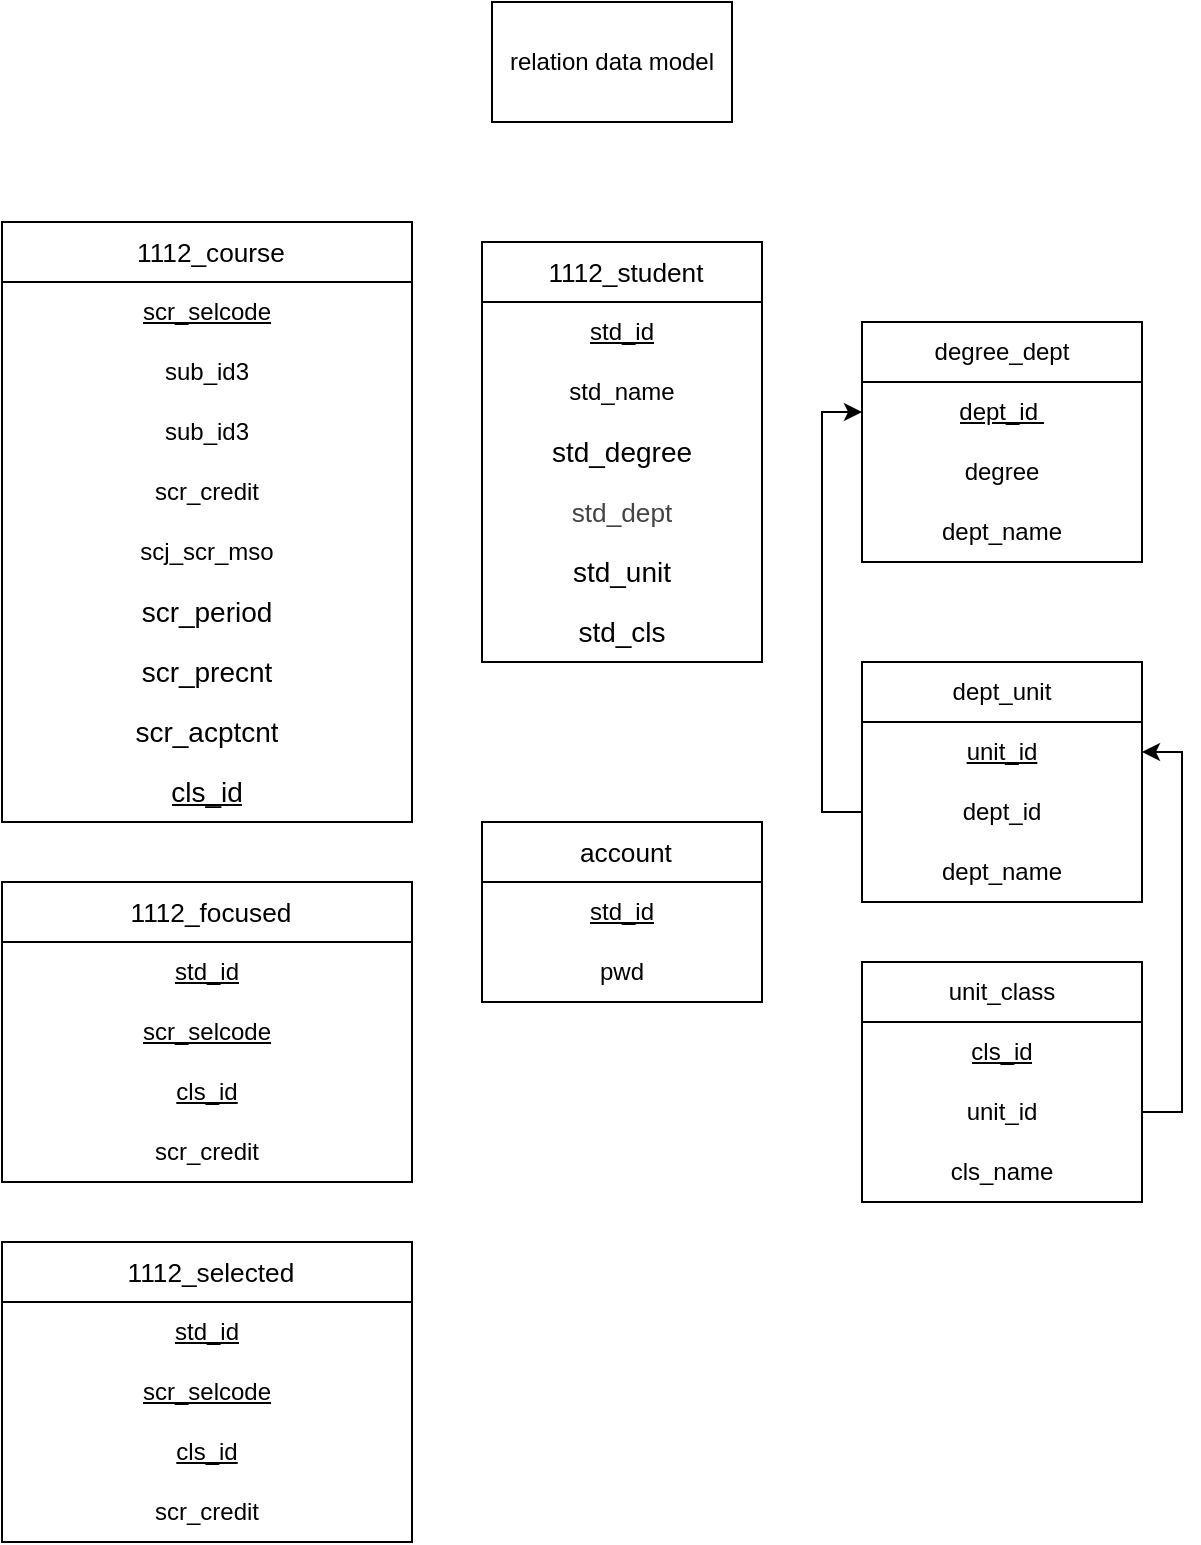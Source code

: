 <mxfile version="21.2.9" type="github">
  <diagram id="R2lEEEUBdFMjLlhIrx00" name="Page-1">
    <mxGraphModel dx="1434" dy="796" grid="1" gridSize="10" guides="1" tooltips="1" connect="1" arrows="1" fold="1" page="1" pageScale="1" pageWidth="850" pageHeight="1100" math="0" shadow="0" extFonts="Permanent Marker^https://fonts.googleapis.com/css?family=Permanent+Marker">
      <root>
        <mxCell id="0" />
        <mxCell id="1" parent="0" />
        <mxCell id="9Po20fLorlNMkVHCjSZu-1" value="relation data model" style="rounded=0;whiteSpace=wrap;html=1;" parent="1" vertex="1">
          <mxGeometry x="365" y="30" width="120" height="60" as="geometry" />
        </mxCell>
        <mxCell id="DoPBmux0CIwZgxmos5zw-1" value="&lt;a style=&quot;box-sizing: border-box; color: rgb(0, 0, 0); text-decoration-line: none; padding-left: 0.3em; line-height: 1.5em; height: 1.5em; position: relative; z-index: 100; vertical-align: sub; font-size: 13.12px; text-align: left;&quot; title=&quot;瀏覽&quot; href=&quot;http://localhost/phpmyadmin/index.php?route=/sql&amp;amp;pos=0&amp;amp;db=fcu&amp;amp;table=1112_course&quot; class=&quot;hover_show_full&quot;&gt;1112_course&lt;/a&gt;" style="swimlane;fontStyle=0;childLayout=stackLayout;horizontal=1;startSize=30;horizontalStack=0;resizeParent=1;resizeParentMax=0;resizeLast=0;collapsible=1;marginBottom=0;whiteSpace=wrap;html=1;" parent="1" vertex="1">
          <mxGeometry x="120" y="140" width="205" height="300" as="geometry" />
        </mxCell>
        <mxCell id="DoPBmux0CIwZgxmos5zw-2" value="scr_selcode" style="text;strokeColor=none;fillColor=none;align=center;verticalAlign=middle;spacingLeft=4;spacingRight=4;overflow=hidden;points=[[0,0.5],[1,0.5]];portConstraint=eastwest;rotatable=0;whiteSpace=wrap;html=1;fontStyle=4" parent="DoPBmux0CIwZgxmos5zw-1" vertex="1">
          <mxGeometry y="30" width="205" height="30" as="geometry" />
        </mxCell>
        <mxCell id="DoPBmux0CIwZgxmos5zw-3" value="sub_id3" style="text;strokeColor=none;fillColor=none;align=center;verticalAlign=middle;spacingLeft=4;spacingRight=4;overflow=hidden;points=[[0,0.5],[1,0.5]];portConstraint=eastwest;rotatable=0;whiteSpace=wrap;html=1;" parent="DoPBmux0CIwZgxmos5zw-1" vertex="1">
          <mxGeometry y="60" width="205" height="30" as="geometry" />
        </mxCell>
        <mxCell id="DoPBmux0CIwZgxmos5zw-4" value="sub_id3" style="text;strokeColor=none;fillColor=none;align=center;verticalAlign=middle;spacingLeft=4;spacingRight=4;overflow=hidden;points=[[0,0.5],[1,0.5]];portConstraint=eastwest;rotatable=0;whiteSpace=wrap;html=1;" parent="DoPBmux0CIwZgxmos5zw-1" vertex="1">
          <mxGeometry y="90" width="205" height="30" as="geometry" />
        </mxCell>
        <mxCell id="DoPBmux0CIwZgxmos5zw-5" value="scr_credit" style="text;strokeColor=none;fillColor=none;align=center;verticalAlign=middle;spacingLeft=4;spacingRight=4;overflow=hidden;points=[[0,0.5],[1,0.5]];portConstraint=eastwest;rotatable=0;whiteSpace=wrap;html=1;" parent="DoPBmux0CIwZgxmos5zw-1" vertex="1">
          <mxGeometry y="120" width="205" height="30" as="geometry" />
        </mxCell>
        <mxCell id="DoPBmux0CIwZgxmos5zw-6" value="scj_scr_mso" style="text;strokeColor=none;fillColor=none;align=center;verticalAlign=middle;spacingLeft=4;spacingRight=4;overflow=hidden;points=[[0,0.5],[1,0.5]];portConstraint=eastwest;rotatable=0;whiteSpace=wrap;html=1;" parent="DoPBmux0CIwZgxmos5zw-1" vertex="1">
          <mxGeometry y="150" width="205" height="30" as="geometry" />
        </mxCell>
        <mxCell id="DoPBmux0CIwZgxmos5zw-7" value="&lt;div style=&quot;font-size: 14px; line-height: 19px;&quot;&gt;scr_period&lt;br&gt;&lt;/div&gt;" style="text;strokeColor=none;fillColor=none;align=center;verticalAlign=middle;spacingLeft=4;spacingRight=4;overflow=hidden;points=[[0,0.5],[1,0.5]];portConstraint=eastwest;rotatable=0;html=1;whiteSpace=wrap;labelBackgroundColor=none;fontColor=default;fontFamily=Helvetica;" parent="DoPBmux0CIwZgxmos5zw-1" vertex="1">
          <mxGeometry y="180" width="205" height="30" as="geometry" />
        </mxCell>
        <mxCell id="DoPBmux0CIwZgxmos5zw-8" value="&lt;div style=&quot;font-size: 14px; line-height: 19px;&quot;&gt;scr_precnt&lt;br&gt;&lt;/div&gt;" style="text;strokeColor=none;fillColor=none;align=center;verticalAlign=middle;spacingLeft=4;spacingRight=4;overflow=hidden;points=[[0,0.5],[1,0.5]];portConstraint=eastwest;rotatable=0;html=1;whiteSpace=wrap;labelBackgroundColor=none;fontColor=default;fontFamily=Helvetica;" parent="DoPBmux0CIwZgxmos5zw-1" vertex="1">
          <mxGeometry y="210" width="205" height="30" as="geometry" />
        </mxCell>
        <mxCell id="DoPBmux0CIwZgxmos5zw-9" value="&lt;div style=&quot;font-size: 14px; line-height: 19px;&quot;&gt;scr_acptcnt&lt;br&gt;&lt;/div&gt;" style="text;strokeColor=none;fillColor=none;align=center;verticalAlign=middle;spacingLeft=4;spacingRight=4;overflow=hidden;points=[[0,0.5],[1,0.5]];portConstraint=eastwest;rotatable=0;html=1;whiteSpace=wrap;labelBackgroundColor=none;fontColor=default;fontFamily=Helvetica;" parent="DoPBmux0CIwZgxmos5zw-1" vertex="1">
          <mxGeometry y="240" width="205" height="30" as="geometry" />
        </mxCell>
        <mxCell id="DoPBmux0CIwZgxmos5zw-10" value="&lt;div style=&quot;font-size: 14px; line-height: 19px;&quot;&gt;cls_id&lt;br&gt;&lt;/div&gt;" style="text;strokeColor=none;fillColor=none;align=center;verticalAlign=middle;spacingLeft=4;spacingRight=4;overflow=hidden;points=[[0,0.5],[1,0.5]];portConstraint=eastwest;rotatable=0;html=1;whiteSpace=wrap;labelBackgroundColor=none;fontColor=default;fontFamily=Helvetica;fontStyle=4" parent="DoPBmux0CIwZgxmos5zw-1" vertex="1">
          <mxGeometry y="270" width="205" height="30" as="geometry" />
        </mxCell>
        <mxCell id="DoPBmux0CIwZgxmos5zw-11" value="&lt;a style=&quot;box-sizing: border-box; color: rgb(0, 0, 0); text-decoration-line: none; padding-left: 0.3em; line-height: 1.5em; height: 1.5em; position: relative; z-index: 100; vertical-align: sub; font-size: 13.12px; text-align: left;&quot; title=&quot;瀏覽&quot; href=&quot;http://localhost/phpmyadmin/index.php?route=/sql&amp;amp;pos=0&amp;amp;db=fcu&amp;amp;table=1112_student&quot; class=&quot;hover_show_full&quot;&gt;1112_student&lt;/a&gt;" style="swimlane;fontStyle=0;childLayout=stackLayout;horizontal=1;startSize=30;horizontalStack=0;resizeParent=1;resizeParentMax=0;resizeLast=0;collapsible=1;marginBottom=0;whiteSpace=wrap;html=1;" parent="1" vertex="1">
          <mxGeometry x="360" y="150" width="140" height="210" as="geometry" />
        </mxCell>
        <mxCell id="DoPBmux0CIwZgxmos5zw-12" value="std_id" style="text;strokeColor=none;fillColor=none;align=center;verticalAlign=middle;spacingLeft=4;spacingRight=4;overflow=hidden;points=[[0,0.5],[1,0.5]];portConstraint=eastwest;rotatable=0;whiteSpace=wrap;html=1;fontStyle=4" parent="DoPBmux0CIwZgxmos5zw-11" vertex="1">
          <mxGeometry y="30" width="140" height="30" as="geometry" />
        </mxCell>
        <mxCell id="DoPBmux0CIwZgxmos5zw-13" value="std_name" style="text;strokeColor=none;fillColor=none;align=center;verticalAlign=middle;spacingLeft=4;spacingRight=4;overflow=hidden;points=[[0,0.5],[1,0.5]];portConstraint=eastwest;rotatable=0;whiteSpace=wrap;html=1;" parent="DoPBmux0CIwZgxmos5zw-11" vertex="1">
          <mxGeometry y="60" width="140" height="30" as="geometry" />
        </mxCell>
        <mxCell id="DoPBmux0CIwZgxmos5zw-14" value="&lt;div style=&quot;font-size: 14px; line-height: 19px;&quot;&gt;std_degree&lt;br&gt;&lt;/div&gt;" style="text;strokeColor=none;fillColor=none;align=center;verticalAlign=middle;spacingLeft=4;spacingRight=4;overflow=hidden;points=[[0,0.5],[1,0.5]];portConstraint=eastwest;rotatable=0;whiteSpace=wrap;html=1;labelBackgroundColor=none;fontColor=default;fontFamily=Helvetica;" parent="DoPBmux0CIwZgxmos5zw-11" vertex="1">
          <mxGeometry y="90" width="140" height="30" as="geometry" />
        </mxCell>
        <mxCell id="DoPBmux0CIwZgxmos5zw-15" value="&lt;div style=&quot;text-align: left;&quot;&gt;&lt;font face=&quot;sans-serif&quot; color=&quot;#444444&quot;&gt;&lt;span style=&quot;font-size: 13.12px; background-color: rgb(255, 255, 255);&quot;&gt;std_dept&lt;/span&gt;&lt;/font&gt;&lt;/div&gt;" style="text;strokeColor=none;fillColor=none;align=center;verticalAlign=middle;spacingLeft=4;spacingRight=4;overflow=hidden;points=[[0,0.5],[1,0.5]];portConstraint=eastwest;rotatable=0;whiteSpace=wrap;html=1;labelBackgroundColor=none;fontColor=default;fontFamily=Helvetica;" parent="DoPBmux0CIwZgxmos5zw-11" vertex="1">
          <mxGeometry y="120" width="140" height="30" as="geometry" />
        </mxCell>
        <mxCell id="DoPBmux0CIwZgxmos5zw-16" value="&lt;div style=&quot;font-size: 14px; line-height: 19px;&quot;&gt;std_unit&lt;br&gt;&lt;/div&gt;" style="text;strokeColor=none;fillColor=none;align=center;verticalAlign=middle;spacingLeft=4;spacingRight=4;overflow=hidden;points=[[0,0.5],[1,0.5]];portConstraint=eastwest;rotatable=0;whiteSpace=wrap;html=1;labelBackgroundColor=none;fontColor=default;fontFamily=Helvetica;" parent="DoPBmux0CIwZgxmos5zw-11" vertex="1">
          <mxGeometry y="150" width="140" height="30" as="geometry" />
        </mxCell>
        <mxCell id="DoPBmux0CIwZgxmos5zw-17" value="&lt;div style=&quot;font-size: 14px; line-height: 19px;&quot;&gt;std_cls&lt;br&gt;&lt;/div&gt;" style="text;strokeColor=none;fillColor=none;align=center;verticalAlign=middle;spacingLeft=4;spacingRight=4;overflow=hidden;points=[[0,0.5],[1,0.5]];portConstraint=eastwest;rotatable=0;whiteSpace=wrap;html=1;labelBackgroundColor=none;fontColor=default;fontFamily=Helvetica;" parent="DoPBmux0CIwZgxmos5zw-11" vertex="1">
          <mxGeometry y="180" width="140" height="30" as="geometry" />
        </mxCell>
        <mxCell id="LBkN5Mo3SRbAXKBchs6B-1" value="&lt;a style=&quot;box-sizing: border-box; color: rgb(0, 0, 0); text-decoration-line: none; padding-left: 0.3em; line-height: 1.5em; height: 1.5em; position: relative; z-index: 100; vertical-align: sub; font-size: 13.12px; text-align: left;&quot; title=&quot;瀏覽&quot; href=&quot;http://localhost/phpmyadmin/index.php?route=/sql&amp;amp;pos=0&amp;amp;db=fcu&amp;amp;table=1112_focused&quot; class=&quot;hover_show_full&quot;&gt;1112_focused&lt;/a&gt;" style="swimlane;fontStyle=0;childLayout=stackLayout;horizontal=1;startSize=30;horizontalStack=0;resizeParent=1;resizeParentMax=0;resizeLast=0;collapsible=1;marginBottom=0;whiteSpace=wrap;html=1;" vertex="1" parent="1">
          <mxGeometry x="120" y="470" width="205" height="150" as="geometry" />
        </mxCell>
        <mxCell id="LBkN5Mo3SRbAXKBchs6B-2" value="std_id" style="text;strokeColor=none;fillColor=none;align=center;verticalAlign=middle;spacingLeft=4;spacingRight=4;overflow=hidden;points=[[0,0.5],[1,0.5]];portConstraint=eastwest;rotatable=0;whiteSpace=wrap;html=1;fontStyle=4" vertex="1" parent="LBkN5Mo3SRbAXKBchs6B-1">
          <mxGeometry y="30" width="205" height="30" as="geometry" />
        </mxCell>
        <mxCell id="LBkN5Mo3SRbAXKBchs6B-3" value="scr_selcode" style="text;strokeColor=none;fillColor=none;align=center;verticalAlign=middle;spacingLeft=4;spacingRight=4;overflow=hidden;points=[[0,0.5],[1,0.5]];portConstraint=eastwest;rotatable=0;whiteSpace=wrap;html=1;fontStyle=4" vertex="1" parent="LBkN5Mo3SRbAXKBchs6B-1">
          <mxGeometry y="60" width="205" height="30" as="geometry" />
        </mxCell>
        <mxCell id="LBkN5Mo3SRbAXKBchs6B-4" value="cls_id" style="text;strokeColor=none;fillColor=none;align=center;verticalAlign=middle;spacingLeft=4;spacingRight=4;overflow=hidden;points=[[0,0.5],[1,0.5]];portConstraint=eastwest;rotatable=0;whiteSpace=wrap;html=1;fontStyle=4" vertex="1" parent="LBkN5Mo3SRbAXKBchs6B-1">
          <mxGeometry y="90" width="205" height="30" as="geometry" />
        </mxCell>
        <mxCell id="LBkN5Mo3SRbAXKBchs6B-5" value="scr_credit" style="text;strokeColor=none;fillColor=none;align=center;verticalAlign=middle;spacingLeft=4;spacingRight=4;overflow=hidden;points=[[0,0.5],[1,0.5]];portConstraint=eastwest;rotatable=0;whiteSpace=wrap;html=1;" vertex="1" parent="LBkN5Mo3SRbAXKBchs6B-1">
          <mxGeometry y="120" width="205" height="30" as="geometry" />
        </mxCell>
        <mxCell id="LBkN5Mo3SRbAXKBchs6B-11" value="&lt;a style=&quot;box-sizing: border-box; color: rgb(0, 0, 0); text-decoration-line: none; padding-left: 0.3em; line-height: 1.5em; height: 1.5em; position: relative; z-index: 100; vertical-align: sub; font-family: sans-serif; font-size: 13.12px; text-align: left;&quot; title=&quot;瀏覽&quot; href=&quot;http://localhost/phpmyadmin/index.php?route=/sql&amp;amp;pos=0&amp;amp;db=fcu&amp;amp;table=1112_selected&quot; class=&quot;hover_show_full&quot;&gt;1112_selected&lt;/a&gt;" style="swimlane;fontStyle=0;childLayout=stackLayout;horizontal=1;startSize=30;horizontalStack=0;resizeParent=1;resizeParentMax=0;resizeLast=0;collapsible=1;marginBottom=0;whiteSpace=wrap;html=1;" vertex="1" parent="1">
          <mxGeometry x="120" y="650" width="205" height="150" as="geometry" />
        </mxCell>
        <mxCell id="LBkN5Mo3SRbAXKBchs6B-12" value="std_id" style="text;strokeColor=none;fillColor=none;align=center;verticalAlign=middle;spacingLeft=4;spacingRight=4;overflow=hidden;points=[[0,0.5],[1,0.5]];portConstraint=eastwest;rotatable=0;whiteSpace=wrap;html=1;fontStyle=4" vertex="1" parent="LBkN5Mo3SRbAXKBchs6B-11">
          <mxGeometry y="30" width="205" height="30" as="geometry" />
        </mxCell>
        <mxCell id="LBkN5Mo3SRbAXKBchs6B-13" value="scr_selcode" style="text;strokeColor=none;fillColor=none;align=center;verticalAlign=middle;spacingLeft=4;spacingRight=4;overflow=hidden;points=[[0,0.5],[1,0.5]];portConstraint=eastwest;rotatable=0;whiteSpace=wrap;html=1;fontStyle=4" vertex="1" parent="LBkN5Mo3SRbAXKBchs6B-11">
          <mxGeometry y="60" width="205" height="30" as="geometry" />
        </mxCell>
        <mxCell id="LBkN5Mo3SRbAXKBchs6B-14" value="cls_id" style="text;strokeColor=none;fillColor=none;align=center;verticalAlign=middle;spacingLeft=4;spacingRight=4;overflow=hidden;points=[[0,0.5],[1,0.5]];portConstraint=eastwest;rotatable=0;whiteSpace=wrap;html=1;fontStyle=4" vertex="1" parent="LBkN5Mo3SRbAXKBchs6B-11">
          <mxGeometry y="90" width="205" height="30" as="geometry" />
        </mxCell>
        <mxCell id="LBkN5Mo3SRbAXKBchs6B-15" value="scr_credit" style="text;strokeColor=none;fillColor=none;align=center;verticalAlign=middle;spacingLeft=4;spacingRight=4;overflow=hidden;points=[[0,0.5],[1,0.5]];portConstraint=eastwest;rotatable=0;whiteSpace=wrap;html=1;" vertex="1" parent="LBkN5Mo3SRbAXKBchs6B-11">
          <mxGeometry y="120" width="205" height="30" as="geometry" />
        </mxCell>
        <mxCell id="LBkN5Mo3SRbAXKBchs6B-16" value="&lt;a style=&quot;box-sizing: border-box; color: rgb(0, 0, 0); text-decoration-line: none; padding-left: 0.3em; line-height: 1.5em; height: 1.5em; position: relative; z-index: 100; vertical-align: sub; font-size: 13.12px; text-align: left;&quot; title=&quot;瀏覽&quot; href=&quot;http://localhost/phpmyadmin/index.php?route=/sql&amp;amp;pos=0&amp;amp;db=fcu&amp;amp;table=account&quot; class=&quot;hover_show_full&quot;&gt;account&lt;/a&gt;" style="swimlane;fontStyle=0;childLayout=stackLayout;horizontal=1;startSize=30;horizontalStack=0;resizeParent=1;resizeParentMax=0;resizeLast=0;collapsible=1;marginBottom=0;whiteSpace=wrap;html=1;" vertex="1" parent="1">
          <mxGeometry x="360" y="440" width="140" height="90" as="geometry" />
        </mxCell>
        <mxCell id="LBkN5Mo3SRbAXKBchs6B-17" value="std_id" style="text;strokeColor=none;fillColor=none;align=center;verticalAlign=middle;spacingLeft=4;spacingRight=4;overflow=hidden;points=[[0,0.5],[1,0.5]];portConstraint=eastwest;rotatable=0;whiteSpace=wrap;html=1;fontStyle=4" vertex="1" parent="LBkN5Mo3SRbAXKBchs6B-16">
          <mxGeometry y="30" width="140" height="30" as="geometry" />
        </mxCell>
        <mxCell id="LBkN5Mo3SRbAXKBchs6B-18" value="pwd" style="text;strokeColor=none;fillColor=none;align=center;verticalAlign=middle;spacingLeft=4;spacingRight=4;overflow=hidden;points=[[0,0.5],[1,0.5]];portConstraint=eastwest;rotatable=0;whiteSpace=wrap;html=1;" vertex="1" parent="LBkN5Mo3SRbAXKBchs6B-16">
          <mxGeometry y="60" width="140" height="30" as="geometry" />
        </mxCell>
        <mxCell id="LBkN5Mo3SRbAXKBchs6B-23" value="degree_dept" style="swimlane;fontStyle=0;childLayout=stackLayout;horizontal=1;startSize=30;horizontalStack=0;resizeParent=1;resizeParentMax=0;resizeLast=0;collapsible=1;marginBottom=0;whiteSpace=wrap;html=1;" vertex="1" parent="1">
          <mxGeometry x="550" y="190" width="140" height="120" as="geometry" />
        </mxCell>
        <mxCell id="LBkN5Mo3SRbAXKBchs6B-25" value="dept_id&amp;nbsp;" style="text;strokeColor=none;fillColor=none;align=center;verticalAlign=middle;spacingLeft=4;spacingRight=4;overflow=hidden;points=[[0,0.5],[1,0.5]];portConstraint=eastwest;rotatable=0;whiteSpace=wrap;html=1;fontStyle=4" vertex="1" parent="LBkN5Mo3SRbAXKBchs6B-23">
          <mxGeometry y="30" width="140" height="30" as="geometry" />
        </mxCell>
        <mxCell id="LBkN5Mo3SRbAXKBchs6B-24" value="degree" style="text;strokeColor=none;fillColor=none;align=center;verticalAlign=middle;spacingLeft=4;spacingRight=4;overflow=hidden;points=[[0,0.5],[1,0.5]];portConstraint=eastwest;rotatable=0;whiteSpace=wrap;html=1;fontStyle=0" vertex="1" parent="LBkN5Mo3SRbAXKBchs6B-23">
          <mxGeometry y="60" width="140" height="30" as="geometry" />
        </mxCell>
        <mxCell id="LBkN5Mo3SRbAXKBchs6B-28" value="dept_name" style="text;strokeColor=none;fillColor=none;align=center;verticalAlign=middle;spacingLeft=4;spacingRight=4;overflow=hidden;points=[[0,0.5],[1,0.5]];portConstraint=eastwest;rotatable=0;whiteSpace=wrap;html=1;fontStyle=0;fontFamily=Helvetica;" vertex="1" parent="LBkN5Mo3SRbAXKBchs6B-23">
          <mxGeometry y="90" width="140" height="30" as="geometry" />
        </mxCell>
        <mxCell id="LBkN5Mo3SRbAXKBchs6B-29" value="dept_unit" style="swimlane;fontStyle=0;childLayout=stackLayout;horizontal=1;startSize=30;horizontalStack=0;resizeParent=1;resizeParentMax=0;resizeLast=0;collapsible=1;marginBottom=0;whiteSpace=wrap;html=1;" vertex="1" parent="1">
          <mxGeometry x="550" y="360" width="140" height="120" as="geometry" />
        </mxCell>
        <mxCell id="LBkN5Mo3SRbAXKBchs6B-31" value="unit_id" style="text;strokeColor=none;fillColor=none;align=center;verticalAlign=middle;spacingLeft=4;spacingRight=4;overflow=hidden;points=[[0,0.5],[1,0.5]];portConstraint=eastwest;rotatable=0;whiteSpace=wrap;html=1;fontStyle=4" vertex="1" parent="LBkN5Mo3SRbAXKBchs6B-29">
          <mxGeometry y="30" width="140" height="30" as="geometry" />
        </mxCell>
        <mxCell id="LBkN5Mo3SRbAXKBchs6B-30" value="dept_id" style="text;strokeColor=none;fillColor=none;align=center;verticalAlign=middle;spacingLeft=4;spacingRight=4;overflow=hidden;points=[[0,0.5],[1,0.5]];portConstraint=eastwest;rotatable=0;whiteSpace=wrap;html=1;fontStyle=0" vertex="1" parent="LBkN5Mo3SRbAXKBchs6B-29">
          <mxGeometry y="60" width="140" height="30" as="geometry" />
        </mxCell>
        <mxCell id="LBkN5Mo3SRbAXKBchs6B-32" value="dept_name" style="text;strokeColor=none;fillColor=none;align=center;verticalAlign=middle;spacingLeft=4;spacingRight=4;overflow=hidden;points=[[0,0.5],[1,0.5]];portConstraint=eastwest;rotatable=0;whiteSpace=wrap;html=1;fontStyle=0;fontFamily=Helvetica;" vertex="1" parent="LBkN5Mo3SRbAXKBchs6B-29">
          <mxGeometry y="90" width="140" height="30" as="geometry" />
        </mxCell>
        <mxCell id="LBkN5Mo3SRbAXKBchs6B-33" value="unit_class" style="swimlane;fontStyle=0;childLayout=stackLayout;horizontal=1;startSize=30;horizontalStack=0;resizeParent=1;resizeParentMax=0;resizeLast=0;collapsible=1;marginBottom=0;whiteSpace=wrap;html=1;" vertex="1" parent="1">
          <mxGeometry x="550" y="510" width="140" height="120" as="geometry" />
        </mxCell>
        <mxCell id="LBkN5Mo3SRbAXKBchs6B-34" value="cls_id" style="text;strokeColor=none;fillColor=none;align=center;verticalAlign=middle;spacingLeft=4;spacingRight=4;overflow=hidden;points=[[0,0.5],[1,0.5]];portConstraint=eastwest;rotatable=0;whiteSpace=wrap;html=1;fontStyle=4" vertex="1" parent="LBkN5Mo3SRbAXKBchs6B-33">
          <mxGeometry y="30" width="140" height="30" as="geometry" />
        </mxCell>
        <mxCell id="LBkN5Mo3SRbAXKBchs6B-35" value="unit_id" style="text;strokeColor=none;fillColor=none;align=center;verticalAlign=middle;spacingLeft=4;spacingRight=4;overflow=hidden;points=[[0,0.5],[1,0.5]];portConstraint=eastwest;rotatable=0;whiteSpace=wrap;html=1;fontStyle=0" vertex="1" parent="LBkN5Mo3SRbAXKBchs6B-33">
          <mxGeometry y="60" width="140" height="30" as="geometry" />
        </mxCell>
        <mxCell id="LBkN5Mo3SRbAXKBchs6B-36" value="cls_name" style="text;strokeColor=none;fillColor=none;align=center;verticalAlign=middle;spacingLeft=4;spacingRight=4;overflow=hidden;points=[[0,0.5],[1,0.5]];portConstraint=eastwest;rotatable=0;whiteSpace=wrap;html=1;fontStyle=0;fontFamily=Helvetica;" vertex="1" parent="LBkN5Mo3SRbAXKBchs6B-33">
          <mxGeometry y="90" width="140" height="30" as="geometry" />
        </mxCell>
        <mxCell id="LBkN5Mo3SRbAXKBchs6B-38" style="edgeStyle=orthogonalEdgeStyle;rounded=0;orthogonalLoop=1;jettySize=auto;html=1;exitX=1;exitY=0.5;exitDx=0;exitDy=0;entryX=1;entryY=0.5;entryDx=0;entryDy=0;" edge="1" parent="1" source="LBkN5Mo3SRbAXKBchs6B-35" target="LBkN5Mo3SRbAXKBchs6B-31">
          <mxGeometry relative="1" as="geometry" />
        </mxCell>
        <mxCell id="LBkN5Mo3SRbAXKBchs6B-40" style="edgeStyle=orthogonalEdgeStyle;rounded=0;orthogonalLoop=1;jettySize=auto;html=1;exitX=0;exitY=0.5;exitDx=0;exitDy=0;entryX=0;entryY=0.5;entryDx=0;entryDy=0;" edge="1" parent="1" source="LBkN5Mo3SRbAXKBchs6B-30" target="LBkN5Mo3SRbAXKBchs6B-25">
          <mxGeometry relative="1" as="geometry" />
        </mxCell>
      </root>
    </mxGraphModel>
  </diagram>
</mxfile>
